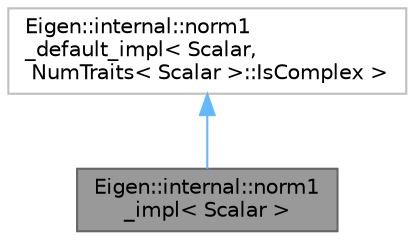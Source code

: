 digraph "Eigen::internal::norm1_impl&lt; Scalar &gt;"
{
 // LATEX_PDF_SIZE
  bgcolor="transparent";
  edge [fontname=Helvetica,fontsize=10,labelfontname=Helvetica,labelfontsize=10];
  node [fontname=Helvetica,fontsize=10,shape=box,height=0.2,width=0.4];
  Node1 [id="Node000001",label="Eigen::internal::norm1\l_impl\< Scalar \>",height=0.2,width=0.4,color="gray40", fillcolor="grey60", style="filled", fontcolor="black",tooltip=" "];
  Node2 -> Node1 [id="edge1_Node000001_Node000002",dir="back",color="steelblue1",style="solid",tooltip=" "];
  Node2 [id="Node000002",label="Eigen::internal::norm1\l_default_impl\< Scalar,\l NumTraits\< Scalar \>::IsComplex \>",height=0.2,width=0.4,color="grey75", fillcolor="white", style="filled",URL="$structEigen_1_1internal_1_1norm1__default__impl.html",tooltip=" "];
}
